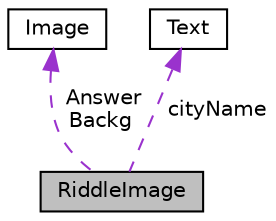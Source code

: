 digraph "RiddleImage"
{
 // LATEX_PDF_SIZE
  edge [fontname="Helvetica",fontsize="10",labelfontname="Helvetica",labelfontsize="10"];
  node [fontname="Helvetica",fontsize="10",shape=record];
  Node1 [label="RiddleImage",height=0.2,width=0.4,color="black", fillcolor="grey75", style="filled", fontcolor="black",tooltip="Image Riddle structure."];
  Node2 -> Node1 [dir="back",color="darkorchid3",fontsize="10",style="dashed",label=" Answer\nBackg" ,fontname="Helvetica"];
  Node2 [label="Image",height=0.2,width=0.4,color="black", fillcolor="white", style="filled",URL="$structImage.html",tooltip="Image Structure."];
  Node3 -> Node1 [dir="back",color="darkorchid3",fontsize="10",style="dashed",label=" cityName" ,fontname="Helvetica"];
  Node3 [label="Text",height=0.2,width=0.4,color="black", fillcolor="white", style="filled",URL="$structText.html",tooltip="Text Structure."];
}
